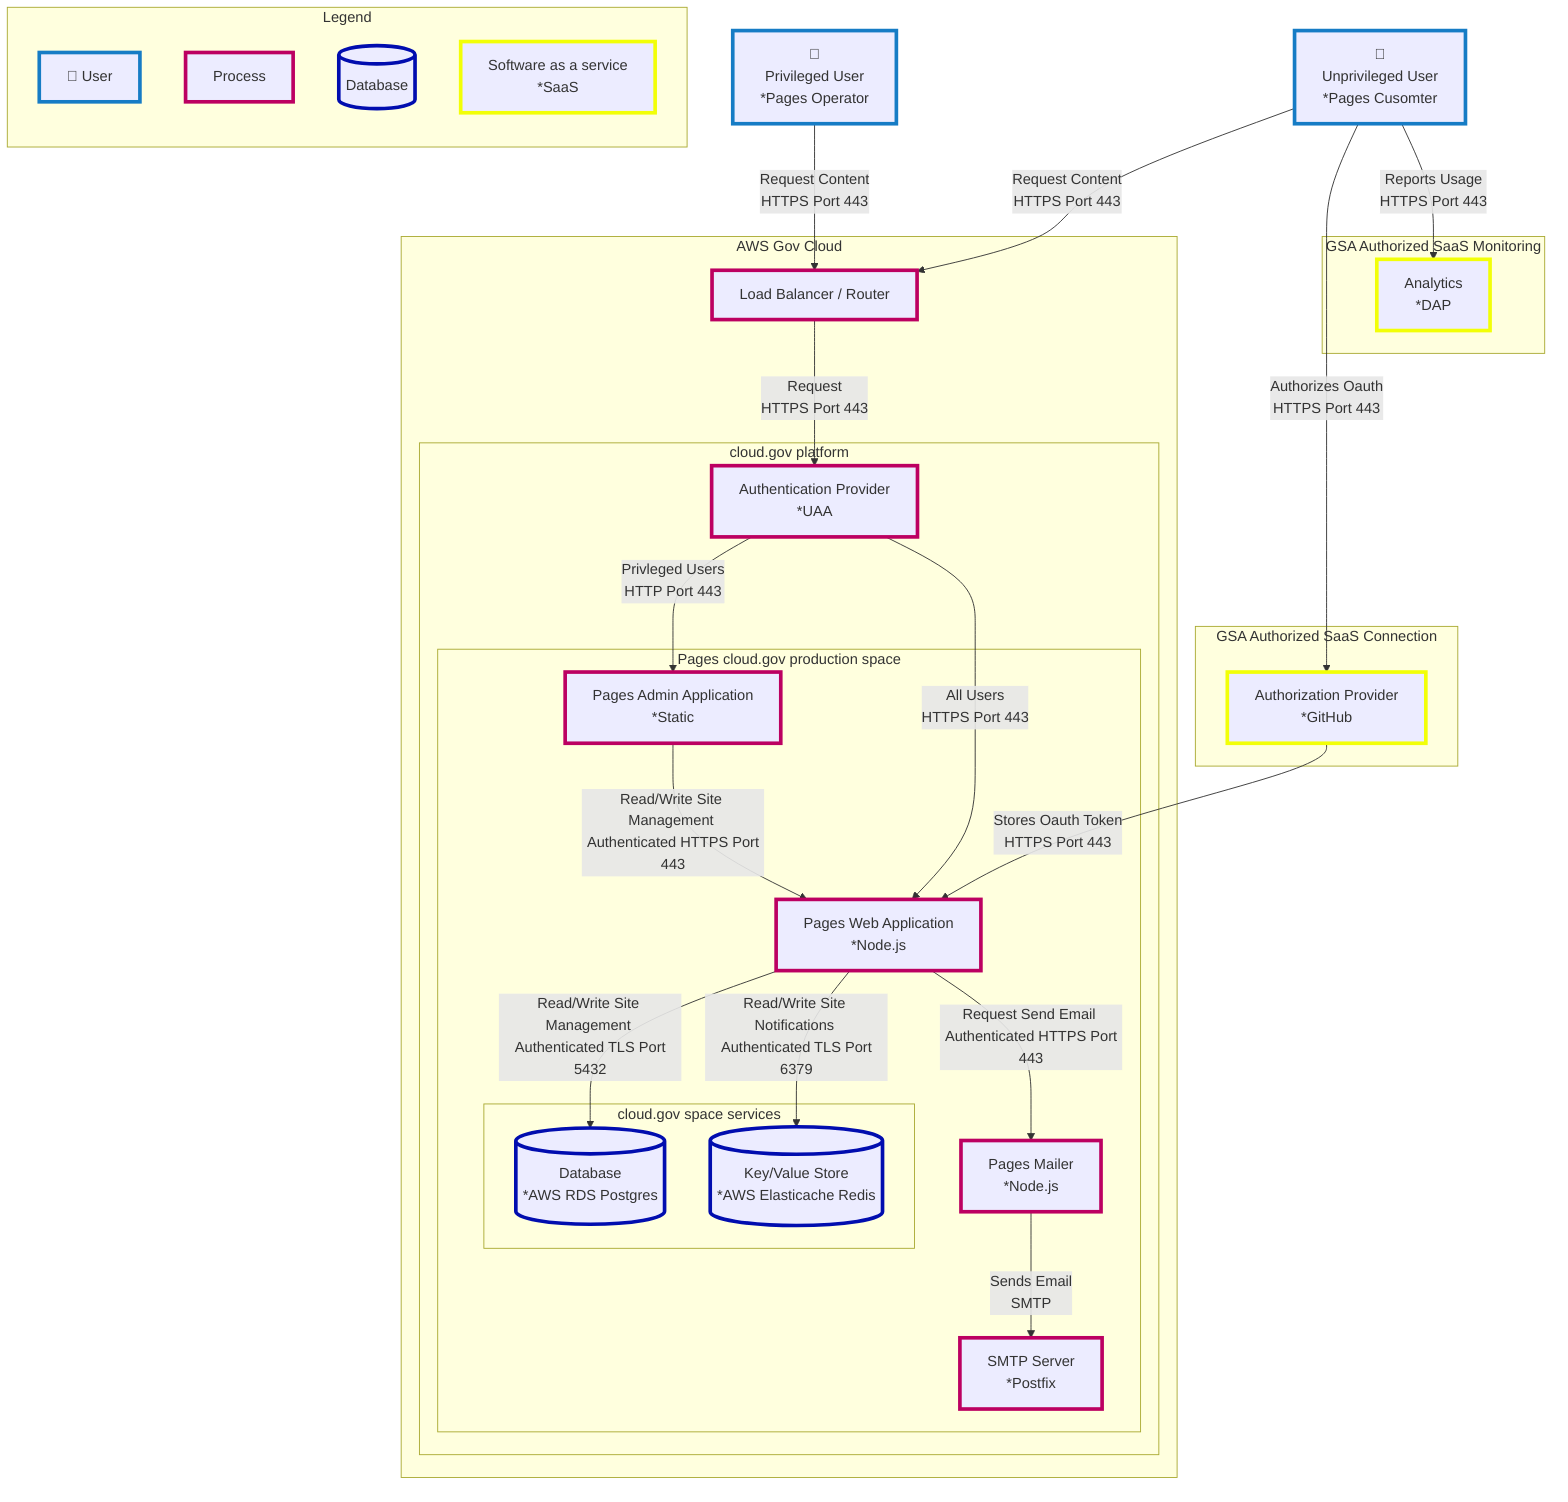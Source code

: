 flowchart TB
  direction BT
  %% Styles
  classDef userStyle stroke:#167CC5,stroke-width:4px
  classDef processStyle stroke:#bc0061,stroke-width:4px
  classDef saasStyle stroke:#f2ff07,stroke-width:4px
  classDef dbStyle stroke:#010daf,stroke-width:4px

  %% Component Defintions

  %% Users
  user_privleged["👤  <br/> Privileged User <br/> *Pages Operator"]:::userStyle
  user_unprivleged["👤  <br/> Unprivileged User <br/> *Pages Cusomter"]:::userStyle

  %% SaaS
  gh_auth_provider[Authorization Provider <br/> *GitHub]:::saasStyle
  dap[Analytics <br/> *DAP]:::saasStyle

  %% Processors
  aws_load_balancer[Load Balancer / Router]:::processStyle
  auth_provider[Authentication Provider <br/> *UAA]:::processStyle
  pages_app[Pages Web Application <br/> *Node.js]:::processStyle
  pages_admin[Pages Admin Application <br/> *Static]:::processStyle
  pages_mailer[Pages Mailer<br/>*Node.js]:::processStyle
  smtp_server[SMTP Server <br/> *Postfix]:::processStyle

  %% Databases
  database[(Database <br/> *AWS RDS Postgres)]:::dbStyle
  key_value_store[(Key/Value Store <br/> *AWS Elasticache Redis)]:::dbStyle

  %% Flow
  user_privleged -- Request Content <br/> HTTPS Port 443 --> aws_load_balancer
  auth_provider -- Privleged Users <br/> HTTP Port 443--> pages_admin
  auth_provider -- All Users <br/> HTTPS Port 443--> pages_app

  user_unprivleged -- Request Content <br/> HTTPS Port 443 --> aws_load_balancer
  aws_load_balancer -- Request <br /> HTTPS Port 443 --> auth_provider
  user_unprivleged -- Authorizes Oauth <br/> HTTPS Port 443 --> gh_auth_provider
  gh_auth_provider -- Stores Oauth Token <br/> HTTPS Port 443 --> pages_app
  user_unprivleged -- Reports Usage <br/> HTTPS Port 443 --> dap


  pages_app -- Read/Write Site Management <br /> Authenticated TLS Port 5432  --> database
  pages_app -- Read/Write Site Notifications <br /> Authenticated TLS Port 6379  --> key_value_store
  pages_app -- Request Send Email <br /> Authenticated HTTPS Port 443  --> pages_mailer

  pages_admin -- Read/Write Site Management <br /> Authenticated HTTPS Port 443 --> pages_app
  pages_mailer -- Sends Email <br /> SMTP --> smtp_server

  %% Layout
  subgraph GSA Authorized SaaS Connection
    gh_auth_provider
  end

  subgraph GSA Authorized SaaS Monitoring
    dap
  end

  subgraph AWS Gov Cloud
    aws_load_balancer
    subgraph cloud.gov platform
      auth_provider
      subgraph Pages cloud.gov production space
        pages_app
        pages_admin
        pages_mailer
        smtp_server
        subgraph cloud.gov space services
          database
          key_value_store
        end
      end
    end
  end

  subgraph Legend
    direction BT
    legend_user["👤 User"]:::userStyle
    legend_process[Process]:::processStyle
    legend_db[(Database)]:::dbStyle
    legend_saas[Software as a service <br/> *SaaS]:::saasStyle
  end